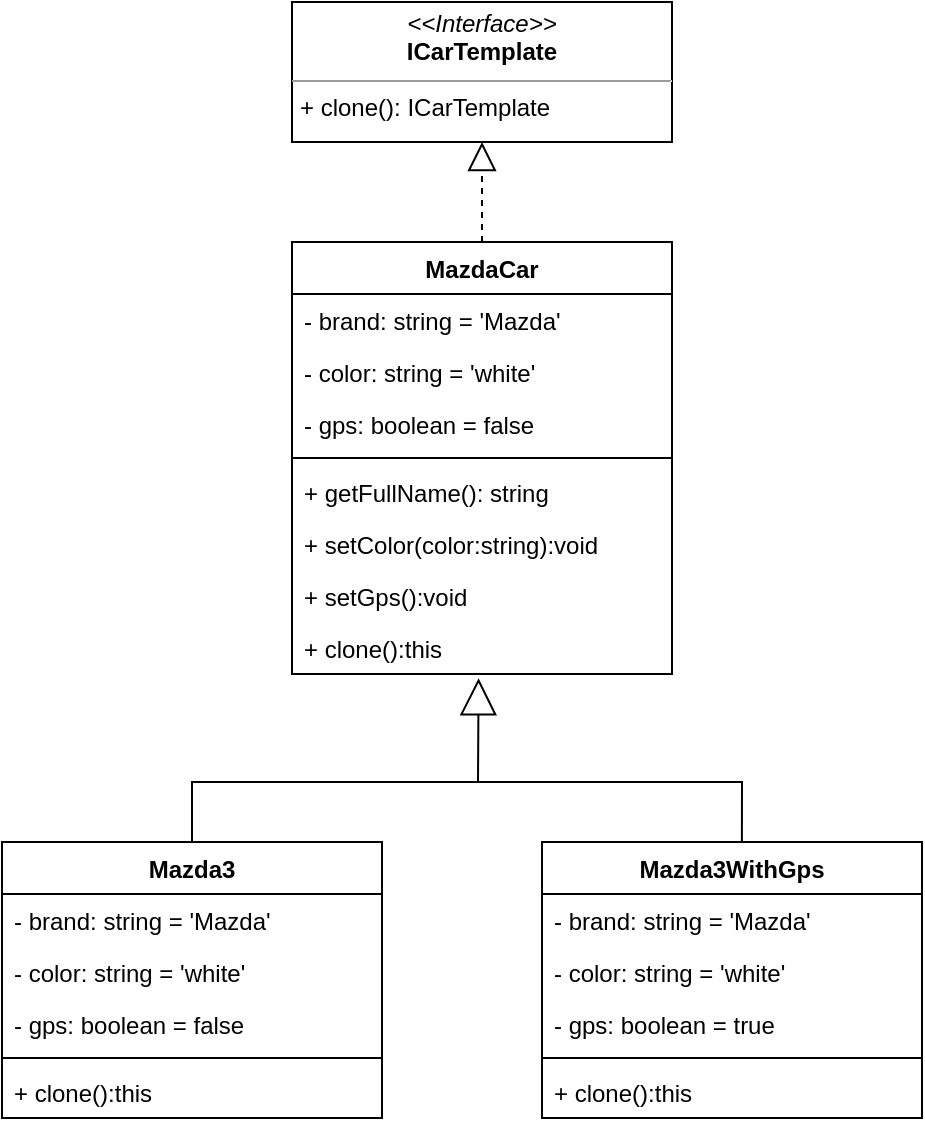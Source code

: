 <mxfile version="20.8.16" type="device"><diagram name="Page-1" id="J-B9OpD_cCbPLUxLPmDZ"><mxGraphModel dx="989" dy="600" grid="1" gridSize="10" guides="1" tooltips="1" connect="1" arrows="1" fold="1" page="1" pageScale="1" pageWidth="700" pageHeight="1000" math="0" shadow="0"><root><mxCell id="0"/><mxCell id="1" parent="0"/><mxCell id="gtC1w24cB9gefx8zIlUZ-1" value="&lt;p style=&quot;margin:0px;margin-top:4px;text-align:center;&quot;&gt;&lt;i&gt;&amp;lt;&amp;lt;Interface&amp;gt;&amp;gt;&lt;/i&gt;&lt;br&gt;&lt;b&gt;ICarTemplate&lt;/b&gt;&lt;/p&gt;&lt;hr size=&quot;1&quot;&gt;&lt;p style=&quot;margin:0px;margin-left:4px;&quot;&gt;+ clone(): ICarTemplate&lt;/p&gt;" style="verticalAlign=top;align=left;overflow=fill;fontSize=12;fontFamily=Helvetica;html=1;" vertex="1" parent="1"><mxGeometry x="255" y="40" width="190" height="70" as="geometry"/></mxCell><mxCell id="gtC1w24cB9gefx8zIlUZ-2" value="MazdaCar" style="swimlane;fontStyle=1;align=center;verticalAlign=top;childLayout=stackLayout;horizontal=1;startSize=26;horizontalStack=0;resizeParent=1;resizeParentMax=0;resizeLast=0;collapsible=1;marginBottom=0;" vertex="1" parent="1"><mxGeometry x="255" y="160" width="190" height="216" as="geometry"/></mxCell><mxCell id="gtC1w24cB9gefx8zIlUZ-9" value="- brand: string = 'Mazda'&#10;" style="text;strokeColor=none;fillColor=none;align=left;verticalAlign=top;spacingLeft=4;spacingRight=4;overflow=hidden;rotatable=0;points=[[0,0.5],[1,0.5]];portConstraint=eastwest;" vertex="1" parent="gtC1w24cB9gefx8zIlUZ-2"><mxGeometry y="26" width="190" height="26" as="geometry"/></mxCell><mxCell id="gtC1w24cB9gefx8zIlUZ-8" value="- color: string = 'white'&#10;" style="text;strokeColor=none;fillColor=none;align=left;verticalAlign=top;spacingLeft=4;spacingRight=4;overflow=hidden;rotatable=0;points=[[0,0.5],[1,0.5]];portConstraint=eastwest;" vertex="1" parent="gtC1w24cB9gefx8zIlUZ-2"><mxGeometry y="52" width="190" height="26" as="geometry"/></mxCell><mxCell id="gtC1w24cB9gefx8zIlUZ-7" value="- gps: boolean = false" style="text;strokeColor=none;fillColor=none;align=left;verticalAlign=top;spacingLeft=4;spacingRight=4;overflow=hidden;rotatable=0;points=[[0,0.5],[1,0.5]];portConstraint=eastwest;" vertex="1" parent="gtC1w24cB9gefx8zIlUZ-2"><mxGeometry y="78" width="190" height="26" as="geometry"/></mxCell><mxCell id="gtC1w24cB9gefx8zIlUZ-4" value="" style="line;strokeWidth=1;fillColor=none;align=left;verticalAlign=middle;spacingTop=-1;spacingLeft=3;spacingRight=3;rotatable=0;labelPosition=right;points=[];portConstraint=eastwest;strokeColor=inherit;" vertex="1" parent="gtC1w24cB9gefx8zIlUZ-2"><mxGeometry y="104" width="190" height="8" as="geometry"/></mxCell><mxCell id="gtC1w24cB9gefx8zIlUZ-5" value="+ getFullName(): string" style="text;strokeColor=none;fillColor=none;align=left;verticalAlign=top;spacingLeft=4;spacingRight=4;overflow=hidden;rotatable=0;points=[[0,0.5],[1,0.5]];portConstraint=eastwest;" vertex="1" parent="gtC1w24cB9gefx8zIlUZ-2"><mxGeometry y="112" width="190" height="26" as="geometry"/></mxCell><mxCell id="gtC1w24cB9gefx8zIlUZ-12" value="+ setColor(color:string):void    " style="text;strokeColor=none;fillColor=none;align=left;verticalAlign=top;spacingLeft=4;spacingRight=4;overflow=hidden;rotatable=0;points=[[0,0.5],[1,0.5]];portConstraint=eastwest;" vertex="1" parent="gtC1w24cB9gefx8zIlUZ-2"><mxGeometry y="138" width="190" height="26" as="geometry"/></mxCell><mxCell id="gtC1w24cB9gefx8zIlUZ-11" value="+ setGps():void     &#10; &#10;" style="text;strokeColor=none;fillColor=none;align=left;verticalAlign=top;spacingLeft=4;spacingRight=4;overflow=hidden;rotatable=0;points=[[0,0.5],[1,0.5]];portConstraint=eastwest;" vertex="1" parent="gtC1w24cB9gefx8zIlUZ-2"><mxGeometry y="164" width="190" height="26" as="geometry"/></mxCell><mxCell id="gtC1w24cB9gefx8zIlUZ-10" value="+ clone():this" style="text;strokeColor=none;fillColor=none;align=left;verticalAlign=top;spacingLeft=4;spacingRight=4;overflow=hidden;rotatable=0;points=[[0,0.5],[1,0.5]];portConstraint=eastwest;" vertex="1" parent="gtC1w24cB9gefx8zIlUZ-2"><mxGeometry y="190" width="190" height="26" as="geometry"/></mxCell><mxCell id="gtC1w24cB9gefx8zIlUZ-6" value="" style="endArrow=block;dashed=1;endFill=0;endSize=12;html=1;rounded=0;exitX=0.5;exitY=0;exitDx=0;exitDy=0;entryX=0.5;entryY=1;entryDx=0;entryDy=0;" edge="1" parent="1" source="gtC1w24cB9gefx8zIlUZ-2" target="gtC1w24cB9gefx8zIlUZ-1"><mxGeometry width="160" relative="1" as="geometry"><mxPoint x="130" y="290" as="sourcePoint"/><mxPoint x="350" y="180" as="targetPoint"/></mxGeometry></mxCell><mxCell id="gtC1w24cB9gefx8zIlUZ-26" value="" style="endArrow=block;endSize=16;endFill=0;html=1;rounded=0;entryX=0.491;entryY=1.082;entryDx=0;entryDy=0;entryPerimeter=0;" edge="1" parent="1" target="gtC1w24cB9gefx8zIlUZ-10"><mxGeometry x="-0.112" width="160" relative="1" as="geometry"><mxPoint x="348" y="430" as="sourcePoint"/><mxPoint x="510" y="180" as="targetPoint"/><Array as="points"/><mxPoint as="offset"/></mxGeometry></mxCell><mxCell id="gtC1w24cB9gefx8zIlUZ-59" value="Mazda3" style="swimlane;fontStyle=1;align=center;verticalAlign=top;childLayout=stackLayout;horizontal=1;startSize=26;horizontalStack=0;resizeParent=1;resizeParentMax=0;resizeLast=0;collapsible=1;marginBottom=0;" vertex="1" parent="1"><mxGeometry x="110" y="460" width="190" height="138" as="geometry"/></mxCell><mxCell id="gtC1w24cB9gefx8zIlUZ-60" value="- brand: string = 'Mazda'&#10;" style="text;strokeColor=none;fillColor=none;align=left;verticalAlign=top;spacingLeft=4;spacingRight=4;overflow=hidden;rotatable=0;points=[[0,0.5],[1,0.5]];portConstraint=eastwest;" vertex="1" parent="gtC1w24cB9gefx8zIlUZ-59"><mxGeometry y="26" width="190" height="26" as="geometry"/></mxCell><mxCell id="gtC1w24cB9gefx8zIlUZ-61" value="- color: string = 'white'&#10;" style="text;strokeColor=none;fillColor=none;align=left;verticalAlign=top;spacingLeft=4;spacingRight=4;overflow=hidden;rotatable=0;points=[[0,0.5],[1,0.5]];portConstraint=eastwest;" vertex="1" parent="gtC1w24cB9gefx8zIlUZ-59"><mxGeometry y="52" width="190" height="26" as="geometry"/></mxCell><mxCell id="gtC1w24cB9gefx8zIlUZ-62" value="- gps: boolean = false" style="text;strokeColor=none;fillColor=none;align=left;verticalAlign=top;spacingLeft=4;spacingRight=4;overflow=hidden;rotatable=0;points=[[0,0.5],[1,0.5]];portConstraint=eastwest;" vertex="1" parent="gtC1w24cB9gefx8zIlUZ-59"><mxGeometry y="78" width="190" height="26" as="geometry"/></mxCell><mxCell id="gtC1w24cB9gefx8zIlUZ-63" value="" style="line;strokeWidth=1;fillColor=none;align=left;verticalAlign=middle;spacingTop=-1;spacingLeft=3;spacingRight=3;rotatable=0;labelPosition=right;points=[];portConstraint=eastwest;strokeColor=inherit;" vertex="1" parent="gtC1w24cB9gefx8zIlUZ-59"><mxGeometry y="104" width="190" height="8" as="geometry"/></mxCell><mxCell id="gtC1w24cB9gefx8zIlUZ-67" value="+ clone():this" style="text;strokeColor=none;fillColor=none;align=left;verticalAlign=top;spacingLeft=4;spacingRight=4;overflow=hidden;rotatable=0;points=[[0,0.5],[1,0.5]];portConstraint=eastwest;" vertex="1" parent="gtC1w24cB9gefx8zIlUZ-59"><mxGeometry y="112" width="190" height="26" as="geometry"/></mxCell><mxCell id="gtC1w24cB9gefx8zIlUZ-68" value="Mazda3WithGps" style="swimlane;fontStyle=1;align=center;verticalAlign=top;childLayout=stackLayout;horizontal=1;startSize=26;horizontalStack=0;resizeParent=1;resizeParentMax=0;resizeLast=0;collapsible=1;marginBottom=0;" vertex="1" parent="1"><mxGeometry x="380" y="460" width="190" height="138" as="geometry"/></mxCell><mxCell id="gtC1w24cB9gefx8zIlUZ-69" value="- brand: string = 'Mazda'&#10;" style="text;strokeColor=none;fillColor=none;align=left;verticalAlign=top;spacingLeft=4;spacingRight=4;overflow=hidden;rotatable=0;points=[[0,0.5],[1,0.5]];portConstraint=eastwest;" vertex="1" parent="gtC1w24cB9gefx8zIlUZ-68"><mxGeometry y="26" width="190" height="26" as="geometry"/></mxCell><mxCell id="gtC1w24cB9gefx8zIlUZ-70" value="- color: string = 'white'&#10;" style="text;strokeColor=none;fillColor=none;align=left;verticalAlign=top;spacingLeft=4;spacingRight=4;overflow=hidden;rotatable=0;points=[[0,0.5],[1,0.5]];portConstraint=eastwest;" vertex="1" parent="gtC1w24cB9gefx8zIlUZ-68"><mxGeometry y="52" width="190" height="26" as="geometry"/></mxCell><mxCell id="gtC1w24cB9gefx8zIlUZ-71" value="- gps: boolean = true" style="text;strokeColor=none;fillColor=none;align=left;verticalAlign=top;spacingLeft=4;spacingRight=4;overflow=hidden;rotatable=0;points=[[0,0.5],[1,0.5]];portConstraint=eastwest;" vertex="1" parent="gtC1w24cB9gefx8zIlUZ-68"><mxGeometry y="78" width="190" height="26" as="geometry"/></mxCell><mxCell id="gtC1w24cB9gefx8zIlUZ-72" value="" style="line;strokeWidth=1;fillColor=none;align=left;verticalAlign=middle;spacingTop=-1;spacingLeft=3;spacingRight=3;rotatable=0;labelPosition=right;points=[];portConstraint=eastwest;strokeColor=inherit;" vertex="1" parent="gtC1w24cB9gefx8zIlUZ-68"><mxGeometry y="104" width="190" height="8" as="geometry"/></mxCell><mxCell id="gtC1w24cB9gefx8zIlUZ-76" value="+ clone():this" style="text;strokeColor=none;fillColor=none;align=left;verticalAlign=top;spacingLeft=4;spacingRight=4;overflow=hidden;rotatable=0;points=[[0,0.5],[1,0.5]];portConstraint=eastwest;" vertex="1" parent="gtC1w24cB9gefx8zIlUZ-68"><mxGeometry y="112" width="190" height="26" as="geometry"/></mxCell><mxCell id="gtC1w24cB9gefx8zIlUZ-77" value="" style="endArrow=none;html=1;rounded=0;entryX=0.526;entryY=0;entryDx=0;entryDy=0;entryPerimeter=0;exitX=0.5;exitY=0;exitDx=0;exitDy=0;" edge="1" parent="1" source="gtC1w24cB9gefx8zIlUZ-59" target="gtC1w24cB9gefx8zIlUZ-68"><mxGeometry width="50" height="50" relative="1" as="geometry"><mxPoint x="320" y="460" as="sourcePoint"/><mxPoint x="370" y="410" as="targetPoint"/><Array as="points"><mxPoint x="205" y="430"/><mxPoint x="350" y="430"/><mxPoint x="480" y="430"/></Array></mxGeometry></mxCell></root></mxGraphModel></diagram></mxfile>